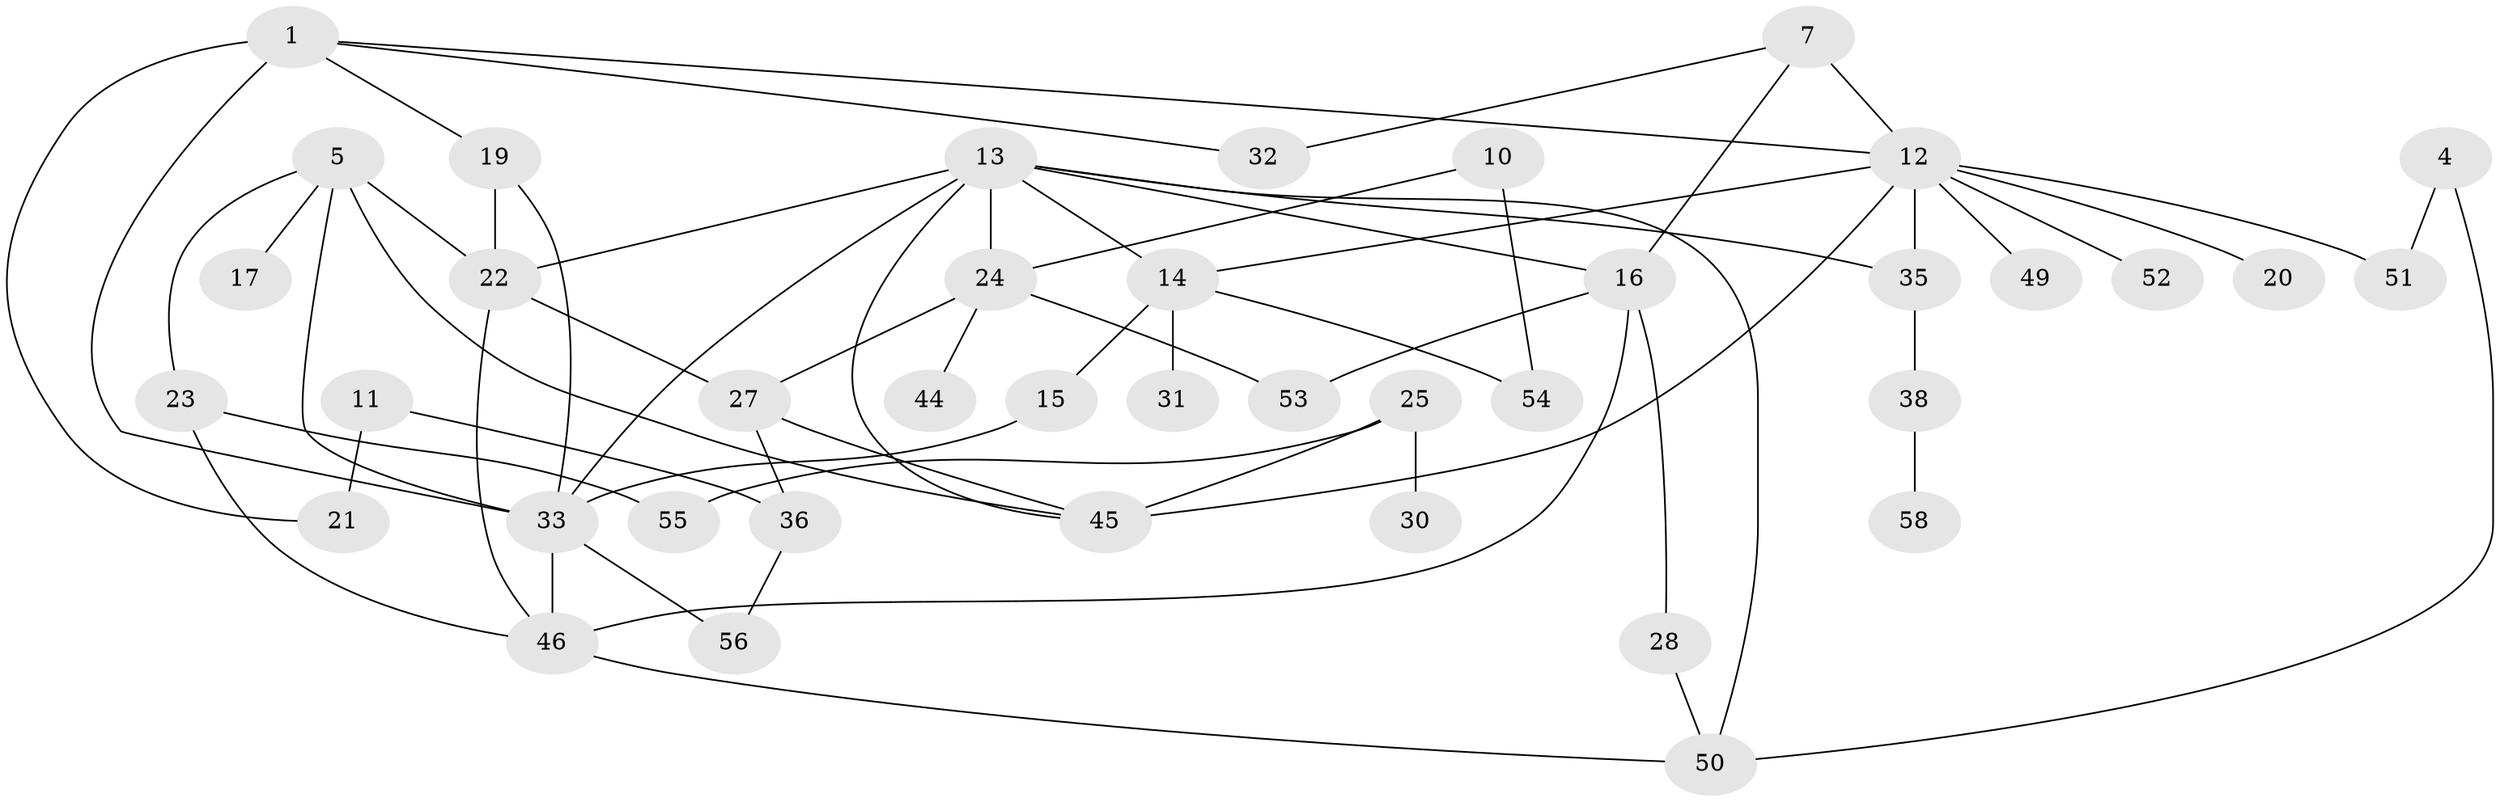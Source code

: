 // original degree distribution, {2: 0.2986111111111111, 1: 0.2916666666666667, 0: 0.09722222222222222, 3: 0.14583333333333334, 6: 0.027777777777777776, 4: 0.10416666666666667, 5: 0.034722222222222224}
// Generated by graph-tools (version 1.1) at 2025/48/03/04/25 22:48:10]
// undirected, 40 vertices, 62 edges
graph export_dot {
  node [color=gray90,style=filled];
  1;
  4;
  5;
  7;
  10;
  11;
  12;
  13;
  14;
  15;
  16;
  17;
  19;
  20;
  21;
  22;
  23;
  24;
  25;
  27;
  28;
  30;
  31;
  32;
  33;
  35;
  36;
  38;
  44;
  45;
  46;
  49;
  50;
  51;
  52;
  53;
  54;
  55;
  56;
  58;
  1 -- 12 [weight=1.0];
  1 -- 19 [weight=1.0];
  1 -- 21 [weight=1.0];
  1 -- 32 [weight=1.0];
  1 -- 33 [weight=2.0];
  4 -- 50 [weight=1.0];
  4 -- 51 [weight=1.0];
  5 -- 17 [weight=1.0];
  5 -- 22 [weight=1.0];
  5 -- 23 [weight=1.0];
  5 -- 33 [weight=1.0];
  5 -- 45 [weight=1.0];
  7 -- 12 [weight=2.0];
  7 -- 16 [weight=1.0];
  7 -- 32 [weight=1.0];
  10 -- 24 [weight=1.0];
  10 -- 54 [weight=1.0];
  11 -- 21 [weight=1.0];
  11 -- 36 [weight=2.0];
  12 -- 14 [weight=1.0];
  12 -- 20 [weight=1.0];
  12 -- 35 [weight=2.0];
  12 -- 45 [weight=2.0];
  12 -- 49 [weight=2.0];
  12 -- 51 [weight=1.0];
  12 -- 52 [weight=1.0];
  13 -- 14 [weight=1.0];
  13 -- 16 [weight=1.0];
  13 -- 22 [weight=2.0];
  13 -- 24 [weight=1.0];
  13 -- 33 [weight=1.0];
  13 -- 35 [weight=1.0];
  13 -- 45 [weight=1.0];
  13 -- 50 [weight=1.0];
  14 -- 15 [weight=1.0];
  14 -- 31 [weight=1.0];
  14 -- 54 [weight=1.0];
  15 -- 33 [weight=1.0];
  16 -- 28 [weight=1.0];
  16 -- 46 [weight=1.0];
  16 -- 53 [weight=1.0];
  19 -- 22 [weight=1.0];
  19 -- 33 [weight=1.0];
  22 -- 27 [weight=1.0];
  22 -- 46 [weight=1.0];
  23 -- 46 [weight=1.0];
  23 -- 55 [weight=1.0];
  24 -- 27 [weight=1.0];
  24 -- 44 [weight=1.0];
  24 -- 53 [weight=1.0];
  25 -- 30 [weight=1.0];
  25 -- 45 [weight=1.0];
  25 -- 55 [weight=2.0];
  27 -- 36 [weight=1.0];
  27 -- 45 [weight=1.0];
  28 -- 50 [weight=1.0];
  33 -- 46 [weight=1.0];
  33 -- 56 [weight=1.0];
  35 -- 38 [weight=1.0];
  36 -- 56 [weight=1.0];
  38 -- 58 [weight=1.0];
  46 -- 50 [weight=1.0];
}
